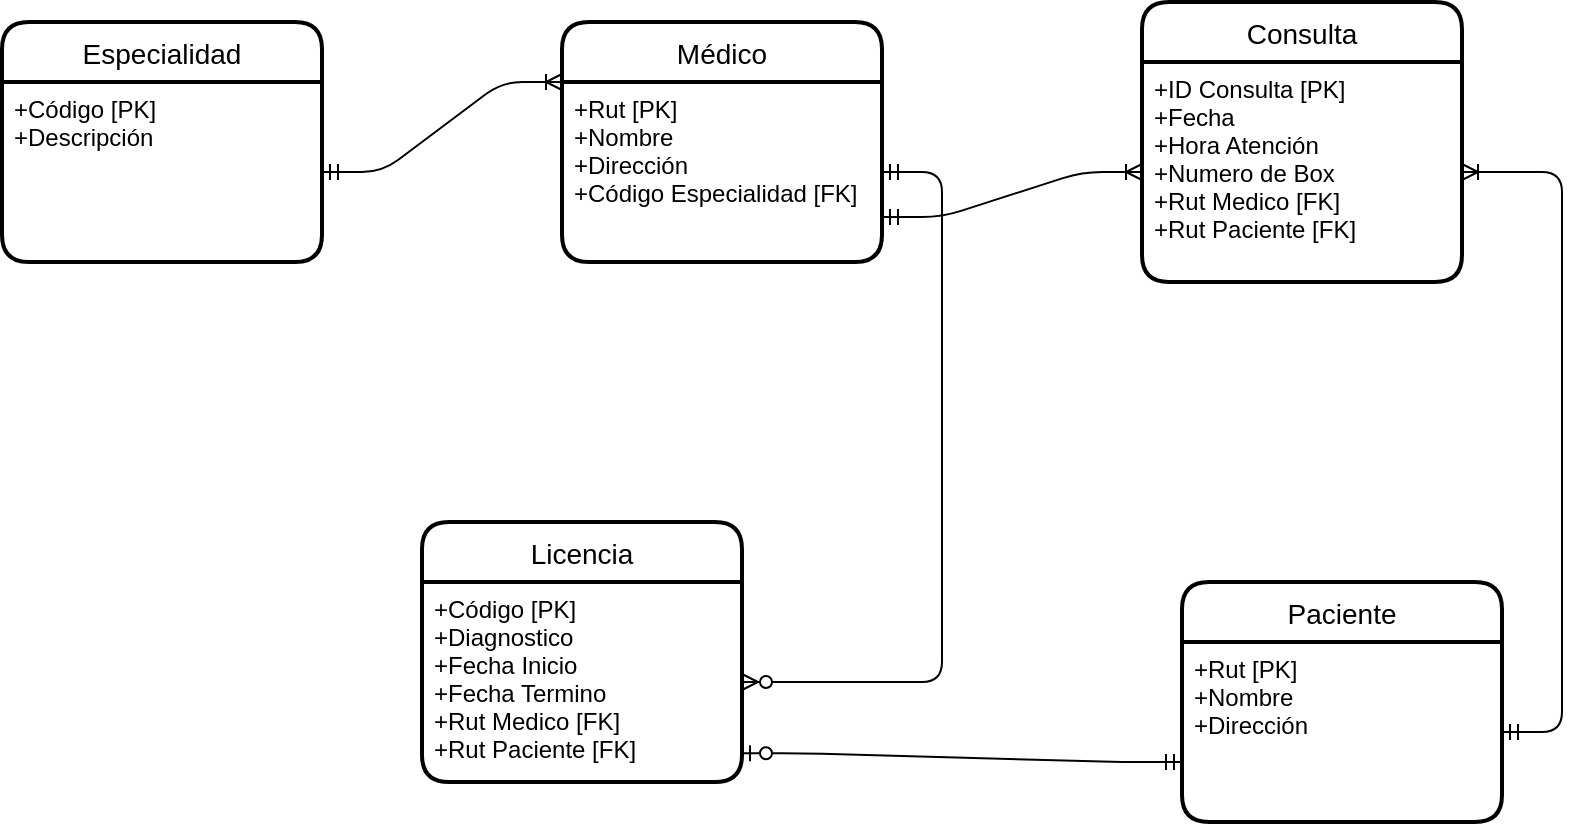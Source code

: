 <mxfile version="14.9.2" type="device"><diagram id="R2lEEEUBdFMjLlhIrx00" name="Page-1"><mxGraphModel dx="1102" dy="614" grid="1" gridSize="10" guides="1" tooltips="1" connect="1" arrows="1" fold="1" page="1" pageScale="1" pageWidth="850" pageHeight="1100" math="0" shadow="0" extFonts="Permanent Marker^https://fonts.googleapis.com/css?family=Permanent+Marker"><root><mxCell id="0"/><mxCell id="1" parent="0"/><mxCell id="bLuxLaoOd8ZOp0DCbqHW-2" value="Médico" style="swimlane;childLayout=stackLayout;horizontal=1;startSize=30;horizontalStack=0;rounded=1;fontSize=14;fontStyle=0;strokeWidth=2;resizeParent=0;resizeLast=1;shadow=0;dashed=0;align=center;" vertex="1" parent="1"><mxGeometry x="320" y="60" width="160" height="120" as="geometry"/></mxCell><mxCell id="bLuxLaoOd8ZOp0DCbqHW-3" value="+Rut [PK]&#10;+Nombre&#10;+Dirección&#10;+Código Especialidad [FK]" style="align=left;strokeColor=none;fillColor=none;spacingLeft=4;fontSize=12;verticalAlign=top;resizable=0;rotatable=0;part=1;" vertex="1" parent="bLuxLaoOd8ZOp0DCbqHW-2"><mxGeometry y="30" width="160" height="90" as="geometry"/></mxCell><mxCell id="bLuxLaoOd8ZOp0DCbqHW-4" value="Paciente" style="swimlane;childLayout=stackLayout;horizontal=1;startSize=30;horizontalStack=0;rounded=1;fontSize=14;fontStyle=0;strokeWidth=2;resizeParent=0;resizeLast=1;shadow=0;dashed=0;align=center;" vertex="1" parent="1"><mxGeometry x="630" y="340" width="160" height="120" as="geometry"/></mxCell><mxCell id="bLuxLaoOd8ZOp0DCbqHW-5" value="+Rut [PK]&#10;+Nombre&#10;+Dirección" style="align=left;strokeColor=none;fillColor=none;spacingLeft=4;fontSize=12;verticalAlign=top;resizable=0;rotatable=0;part=1;" vertex="1" parent="bLuxLaoOd8ZOp0DCbqHW-4"><mxGeometry y="30" width="160" height="90" as="geometry"/></mxCell><mxCell id="bLuxLaoOd8ZOp0DCbqHW-6" value="Especialidad" style="swimlane;childLayout=stackLayout;horizontal=1;startSize=30;horizontalStack=0;rounded=1;fontSize=14;fontStyle=0;strokeWidth=2;resizeParent=0;resizeLast=1;shadow=0;dashed=0;align=center;" vertex="1" parent="1"><mxGeometry x="40" y="60" width="160" height="120" as="geometry"/></mxCell><mxCell id="bLuxLaoOd8ZOp0DCbqHW-7" value="+Código [PK]&#10;+Descripción" style="align=left;strokeColor=none;fillColor=none;spacingLeft=4;fontSize=12;verticalAlign=top;resizable=0;rotatable=0;part=1;" vertex="1" parent="bLuxLaoOd8ZOp0DCbqHW-6"><mxGeometry y="30" width="160" height="90" as="geometry"/></mxCell><mxCell id="bLuxLaoOd8ZOp0DCbqHW-8" value="Licencia" style="swimlane;childLayout=stackLayout;horizontal=1;startSize=30;horizontalStack=0;rounded=1;fontSize=14;fontStyle=0;strokeWidth=2;resizeParent=0;resizeLast=1;shadow=0;dashed=0;align=center;" vertex="1" parent="1"><mxGeometry x="250" y="310" width="160" height="130" as="geometry"/></mxCell><mxCell id="bLuxLaoOd8ZOp0DCbqHW-19" value="+Código [PK]&#10;+Diagnostico&#10;+Fecha Inicio&#10;+Fecha Termino&#10;+Rut Medico [FK]&#10;+Rut Paciente [FK]" style="align=left;strokeColor=none;fillColor=none;spacingLeft=4;fontSize=12;verticalAlign=top;resizable=0;rotatable=0;part=1;" vertex="1" parent="bLuxLaoOd8ZOp0DCbqHW-8"><mxGeometry y="30" width="160" height="100" as="geometry"/></mxCell><mxCell id="bLuxLaoOd8ZOp0DCbqHW-12" value="Consulta" style="swimlane;childLayout=stackLayout;horizontal=1;startSize=30;horizontalStack=0;rounded=1;fontSize=14;fontStyle=0;strokeWidth=2;resizeParent=0;resizeLast=1;shadow=0;dashed=0;align=center;" vertex="1" parent="1"><mxGeometry x="610" y="50" width="160" height="140" as="geometry"/></mxCell><mxCell id="bLuxLaoOd8ZOp0DCbqHW-13" value="+ID Consulta [PK]&#10;+Fecha&#10;+Hora Atención&#10;+Numero de Box&#10;+Rut Medico [FK]&#10;+Rut Paciente [FK]" style="align=left;strokeColor=none;fillColor=none;spacingLeft=4;fontSize=12;verticalAlign=top;resizable=0;rotatable=0;part=1;" vertex="1" parent="bLuxLaoOd8ZOp0DCbqHW-12"><mxGeometry y="30" width="160" height="110" as="geometry"/></mxCell><mxCell id="bLuxLaoOd8ZOp0DCbqHW-15" value="" style="edgeStyle=entityRelationEdgeStyle;fontSize=12;html=1;endArrow=ERoneToMany;startArrow=ERmandOne;strokeColor=#000000;entryX=0;entryY=0;entryDx=0;entryDy=0;" edge="1" parent="1" source="bLuxLaoOd8ZOp0DCbqHW-7" target="bLuxLaoOd8ZOp0DCbqHW-3"><mxGeometry width="100" height="100" relative="1" as="geometry"><mxPoint x="300" y="150" as="sourcePoint"/><mxPoint x="400" y="50" as="targetPoint"/></mxGeometry></mxCell><mxCell id="bLuxLaoOd8ZOp0DCbqHW-16" value="" style="edgeStyle=entityRelationEdgeStyle;fontSize=12;html=1;endArrow=ERoneToMany;startArrow=ERmandOne;strokeColor=#000000;exitX=1;exitY=0.75;exitDx=0;exitDy=0;" edge="1" parent="1" source="bLuxLaoOd8ZOp0DCbqHW-3" target="bLuxLaoOd8ZOp0DCbqHW-13"><mxGeometry width="100" height="100" relative="1" as="geometry"><mxPoint x="490" y="180" as="sourcePoint"/><mxPoint x="590" y="80" as="targetPoint"/></mxGeometry></mxCell><mxCell id="bLuxLaoOd8ZOp0DCbqHW-17" value="" style="edgeStyle=entityRelationEdgeStyle;fontSize=12;html=1;endArrow=ERoneToMany;startArrow=ERmandOne;strokeColor=#000000;" edge="1" parent="1" source="bLuxLaoOd8ZOp0DCbqHW-5" target="bLuxLaoOd8ZOp0DCbqHW-13"><mxGeometry width="100" height="100" relative="1" as="geometry"><mxPoint x="630" y="400" as="sourcePoint"/><mxPoint x="730" y="300" as="targetPoint"/></mxGeometry></mxCell><mxCell id="bLuxLaoOd8ZOp0DCbqHW-20" value="" style="edgeStyle=entityRelationEdgeStyle;fontSize=12;html=1;endArrow=ERzeroToMany;startArrow=ERmandOne;strokeColor=#000000;" edge="1" parent="1" source="bLuxLaoOd8ZOp0DCbqHW-3" target="bLuxLaoOd8ZOp0DCbqHW-19"><mxGeometry width="100" height="100" relative="1" as="geometry"><mxPoint x="325" y="250" as="sourcePoint"/><mxPoint x="425" y="290" as="targetPoint"/></mxGeometry></mxCell><mxCell id="bLuxLaoOd8ZOp0DCbqHW-21" value="" style="edgeStyle=entityRelationEdgeStyle;fontSize=12;html=1;endArrow=ERzeroToOne;startArrow=ERmandOne;strokeColor=#000000;entryX=1;entryY=0.856;entryDx=0;entryDy=0;entryPerimeter=0;exitX=0;exitY=0.667;exitDx=0;exitDy=0;exitPerimeter=0;" edge="1" parent="1" source="bLuxLaoOd8ZOp0DCbqHW-5" target="bLuxLaoOd8ZOp0DCbqHW-19"><mxGeometry width="100" height="100" relative="1" as="geometry"><mxPoint x="580" y="420" as="sourcePoint"/><mxPoint x="530" y="440" as="targetPoint"/></mxGeometry></mxCell></root></mxGraphModel></diagram></mxfile>